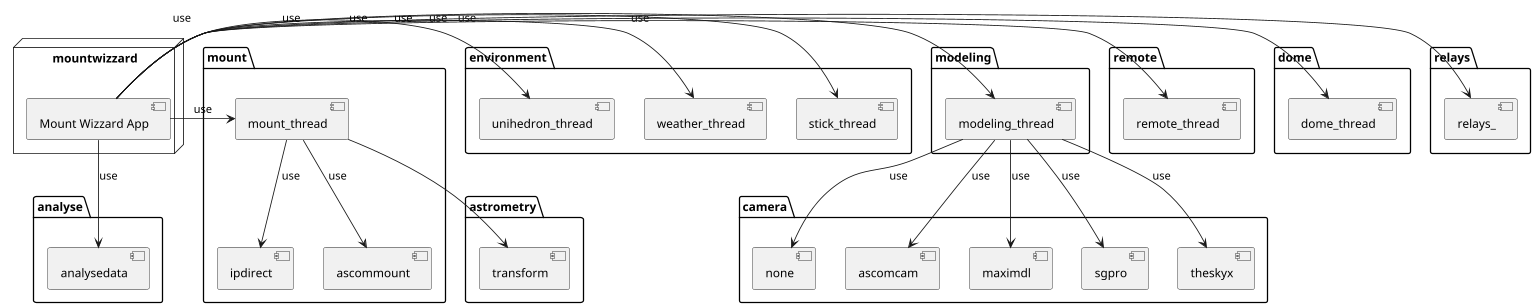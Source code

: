 @startuml

scale max 1536 width
hide stereotype

node "mountwizzard" {
    [Mount Wizzard App]
}

package "mount" {
    [mount_thread] --> [ipdirect] : use
    [mount_thread] --> [ascommount] : use
}

package "astrometry" {
    [transform]
}

package "modeling" {
    [modeling_thread]
}

package "environment" {
    [stick_thread]
    [unihedron_thread]
    [weather_thread]
}

package "camera" {
    [none]
    [ascomcam]
    [maximdl]
    [sgpro]
    [theskyx]
}

package "analyse" {
    [analysedata]
}

package "dome" {
    [dome_thread]
}

package "relays" {
    [relays_]
}

package "remote" {
    [remote_thread]
}

[Mount Wizzard App] -> [mount_thread] : use
[Mount Wizzard App] -> [stick_thread] : use
[Mount Wizzard App] -> [weather_thread] : use
[Mount Wizzard App] -> [unihedron_thread] : use
[Mount Wizzard App] -> [modeling_thread] : use
[Mount Wizzard App] -> [remote_thread] : use
[Mount Wizzard App] -> [dome_thread] : use
[Mount Wizzard App] -> [relays_] : use
[Mount Wizzard App] --> [analysedata] : use

[mount_thread] --> [transform]

[modeling_thread] --> [none] : use
[modeling_thread] --> [ascomcam] : use
[modeling_thread] --> [maximdl] : use
[modeling_thread] --> [sgpro] : use
[modeling_thread] --> [theskyx] : use



@enduml